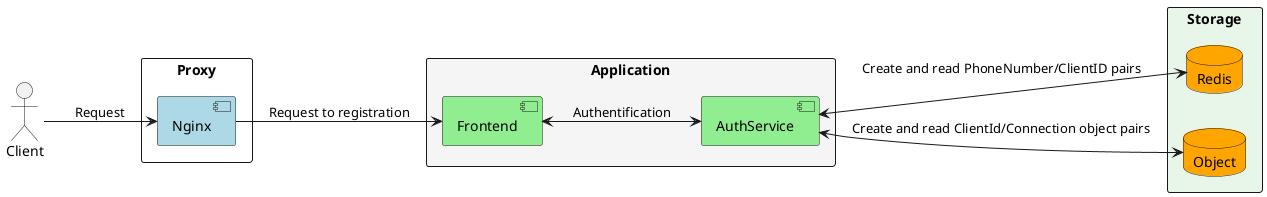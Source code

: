 @startuml
skinparam componentStyle uml2
skinparam monochrome false
skinparam shadowing false
skinparam defaultFontName Helvetica

left to right direction

' Actors
actor Client

' Proxy
rectangle "Proxy" {
  component Nginx #lightblue
}

' Application
rectangle "Application" #F5F5F5 {
  component Frontend #lightgreen
  component AuthService #lightgreen
}

' Storage
rectangle "Storage" #E8F5E9 {
  database Redis #orange
  database Object #orange
}

' Connections
Client --> Nginx: "Request"

' Nginx
Nginx --> Frontend: "Request to registration"

' AuthService
Frontend <--> AuthService: "Authentification"
AuthService <--> Redis: "Create and read PhoneNumber/ClientID pairs"
AuthService <--> Object: "Create and read ClientId/Connection object pairs"
@enduml
